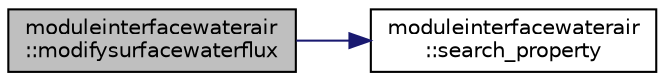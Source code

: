 digraph "moduleinterfacewaterair::modifysurfacewaterflux"
{
 // LATEX_PDF_SIZE
  edge [fontname="Helvetica",fontsize="10",labelfontname="Helvetica",labelfontsize="10"];
  node [fontname="Helvetica",fontsize="10",shape=record];
  rankdir="LR";
  Node1 [label="moduleinterfacewaterair\l::modifysurfacewaterflux",height=0.2,width=0.4,color="black", fillcolor="grey75", style="filled", fontcolor="black",tooltip=" "];
  Node1 -> Node2 [color="midnightblue",fontsize="10",style="solid"];
  Node2 [label="moduleinterfacewaterair\l::search_property",height=0.2,width=0.4,color="black", fillcolor="white", style="filled",URL="$namespacemoduleinterfacewaterair.html#abba77353f44ae39342d577e54d38ad95",tooltip=" "];
}
